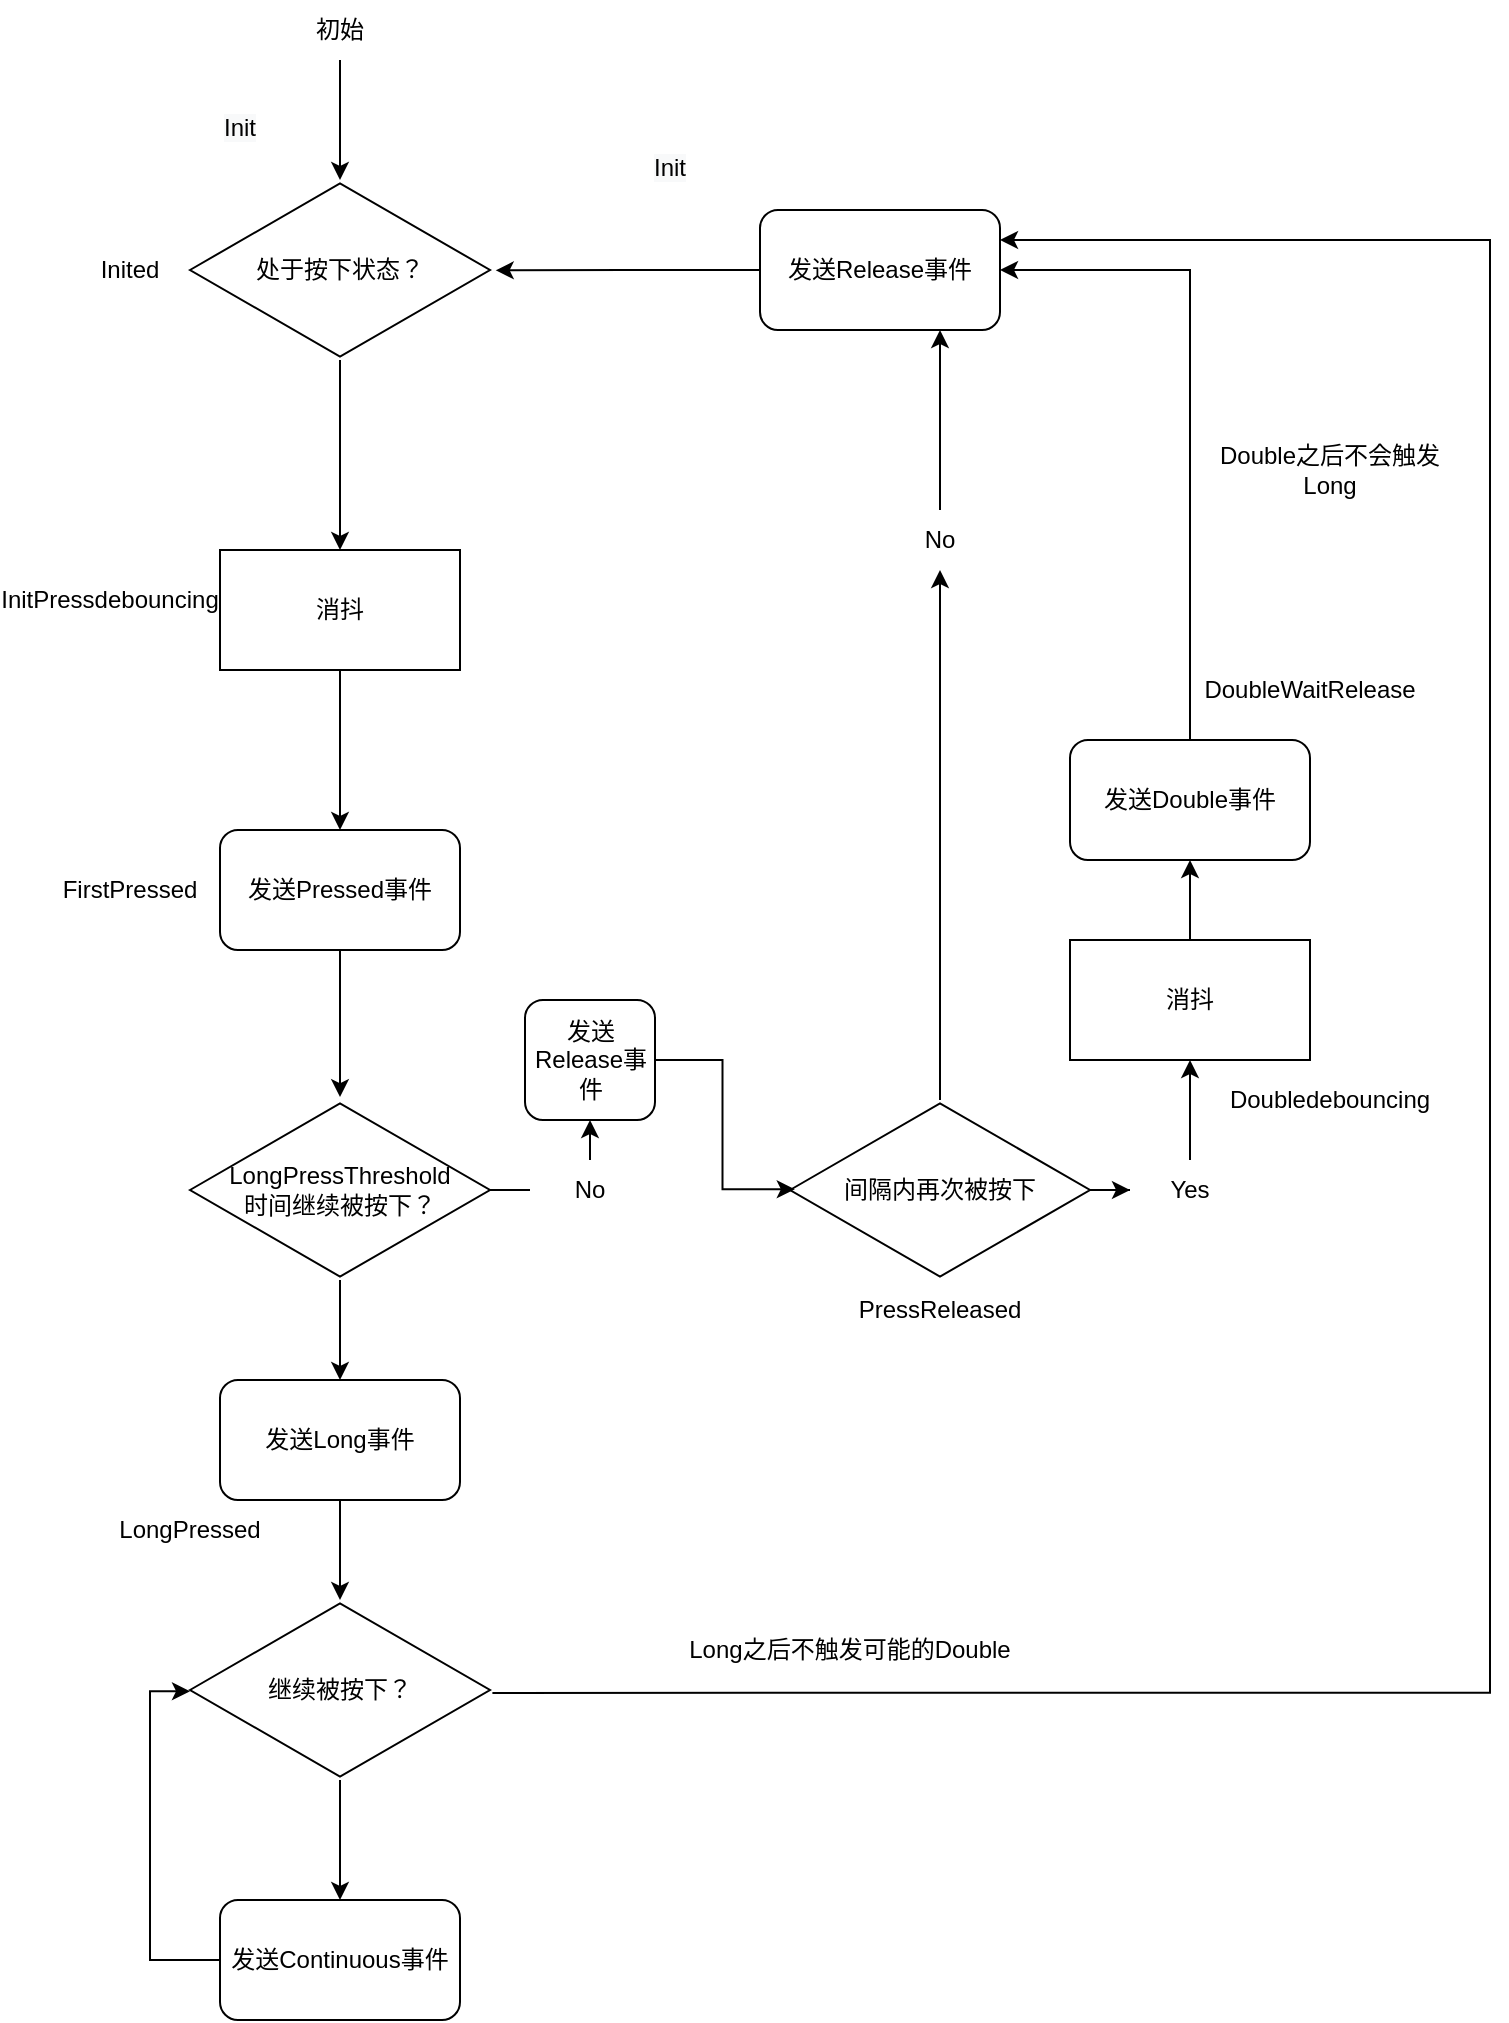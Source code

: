 <mxfile version="18.0.2" type="device"><diagram id="pOK2qBk4moxTYlAmbeDx" name="Page-1"><mxGraphModel dx="990" dy="555" grid="1" gridSize="10" guides="1" tooltips="1" connect="1" arrows="1" fold="1" page="1" pageScale="1" pageWidth="827" pageHeight="1169" math="0" shadow="0"><root><mxCell id="0"/><mxCell id="1" parent="0"/><mxCell id="nHw1TpxRYEEuxltfDH-S-7" value="" style="edgeStyle=orthogonalEdgeStyle;rounded=0;orthogonalLoop=1;jettySize=auto;html=1;" edge="1" parent="1" source="nHw1TpxRYEEuxltfDH-S-3" target="nHw1TpxRYEEuxltfDH-S-6"><mxGeometry relative="1" as="geometry"/></mxCell><mxCell id="nHw1TpxRYEEuxltfDH-S-3" value="处于按下状态？" style="html=1;whiteSpace=wrap;aspect=fixed;shape=isoRectangle;" vertex="1" parent="1"><mxGeometry x="110" y="110" width="150" height="90" as="geometry"/></mxCell><mxCell id="nHw1TpxRYEEuxltfDH-S-12" value="" style="edgeStyle=orthogonalEdgeStyle;rounded=0;orthogonalLoop=1;jettySize=auto;html=1;" edge="1" parent="1" source="nHw1TpxRYEEuxltfDH-S-6" target="nHw1TpxRYEEuxltfDH-S-11"><mxGeometry relative="1" as="geometry"/></mxCell><mxCell id="nHw1TpxRYEEuxltfDH-S-6" value="消抖" style="whiteSpace=wrap;html=1;" vertex="1" parent="1"><mxGeometry x="125" y="295" width="120" height="60" as="geometry"/></mxCell><mxCell id="nHw1TpxRYEEuxltfDH-S-14" style="edgeStyle=orthogonalEdgeStyle;rounded=0;orthogonalLoop=1;jettySize=auto;html=1;exitX=0.5;exitY=1;exitDx=0;exitDy=0;entryX=0.5;entryY=-0.016;entryDx=0;entryDy=0;entryPerimeter=0;" edge="1" parent="1" source="nHw1TpxRYEEuxltfDH-S-11" target="nHw1TpxRYEEuxltfDH-S-13"><mxGeometry relative="1" as="geometry"/></mxCell><mxCell id="nHw1TpxRYEEuxltfDH-S-11" value="发送Pressed事件" style="rounded=1;whiteSpace=wrap;html=1;" vertex="1" parent="1"><mxGeometry x="125" y="435" width="120" height="60" as="geometry"/></mxCell><mxCell id="nHw1TpxRYEEuxltfDH-S-39" value="" style="edgeStyle=orthogonalEdgeStyle;rounded=0;orthogonalLoop=1;jettySize=auto;html=1;" edge="1" parent="1" source="nHw1TpxRYEEuxltfDH-S-13" target="nHw1TpxRYEEuxltfDH-S-38"><mxGeometry relative="1" as="geometry"/></mxCell><mxCell id="nHw1TpxRYEEuxltfDH-S-13" value="LongPressThreshold&lt;br&gt;时间继续被按下？" style="html=1;whiteSpace=wrap;aspect=fixed;shape=isoRectangle;" vertex="1" parent="1"><mxGeometry x="110" y="570" width="150" height="90" as="geometry"/></mxCell><mxCell id="nHw1TpxRYEEuxltfDH-S-20" value="" style="edgeStyle=orthogonalEdgeStyle;rounded=0;orthogonalLoop=1;jettySize=auto;html=1;" edge="1" parent="1" source="nHw1TpxRYEEuxltfDH-S-15" target="nHw1TpxRYEEuxltfDH-S-19"><mxGeometry relative="1" as="geometry"/></mxCell><mxCell id="nHw1TpxRYEEuxltfDH-S-34" value="" style="edgeStyle=orthogonalEdgeStyle;rounded=0;orthogonalLoop=1;jettySize=auto;html=1;" edge="1" parent="1" source="nHw1TpxRYEEuxltfDH-S-15" target="nHw1TpxRYEEuxltfDH-S-31"><mxGeometry relative="1" as="geometry"/></mxCell><mxCell id="nHw1TpxRYEEuxltfDH-S-15" value="间隔内再次被按下" style="html=1;whiteSpace=wrap;aspect=fixed;shape=isoRectangle;" vertex="1" parent="1"><mxGeometry x="410" y="570" width="150" height="90" as="geometry"/></mxCell><mxCell id="nHw1TpxRYEEuxltfDH-S-57" style="edgeStyle=orthogonalEdgeStyle;rounded=0;orthogonalLoop=1;jettySize=auto;html=1;exitX=0.5;exitY=0;exitDx=0;exitDy=0;entryX=0.5;entryY=1;entryDx=0;entryDy=0;" edge="1" parent="1" source="nHw1TpxRYEEuxltfDH-S-17" target="nHw1TpxRYEEuxltfDH-S-56"><mxGeometry relative="1" as="geometry"/></mxCell><mxCell id="nHw1TpxRYEEuxltfDH-S-17" value="No" style="text;html=1;strokeColor=none;fillColor=none;align=center;verticalAlign=middle;whiteSpace=wrap;rounded=0;" vertex="1" parent="1"><mxGeometry x="280" y="600" width="60" height="30" as="geometry"/></mxCell><mxCell id="nHw1TpxRYEEuxltfDH-S-18" value="" style="edgeStyle=orthogonalEdgeStyle;rounded=0;orthogonalLoop=1;jettySize=auto;html=1;endArrow=none;" edge="1" parent="1" source="nHw1TpxRYEEuxltfDH-S-13" target="nHw1TpxRYEEuxltfDH-S-17"><mxGeometry relative="1" as="geometry"><mxPoint x="260" y="615" as="sourcePoint"/><mxPoint x="340" y="615" as="targetPoint"/></mxGeometry></mxCell><mxCell id="nHw1TpxRYEEuxltfDH-S-22" value="" style="edgeStyle=orthogonalEdgeStyle;rounded=0;orthogonalLoop=1;jettySize=auto;html=1;" edge="1" parent="1" source="nHw1TpxRYEEuxltfDH-S-19" target="nHw1TpxRYEEuxltfDH-S-21"><mxGeometry relative="1" as="geometry"/></mxCell><mxCell id="nHw1TpxRYEEuxltfDH-S-19" value="Yes" style="text;html=1;strokeColor=none;fillColor=none;align=center;verticalAlign=middle;whiteSpace=wrap;rounded=0;" vertex="1" parent="1"><mxGeometry x="580" y="600" width="60" height="30" as="geometry"/></mxCell><mxCell id="nHw1TpxRYEEuxltfDH-S-24" value="" style="edgeStyle=orthogonalEdgeStyle;rounded=0;orthogonalLoop=1;jettySize=auto;html=1;" edge="1" parent="1" source="nHw1TpxRYEEuxltfDH-S-21" target="nHw1TpxRYEEuxltfDH-S-23"><mxGeometry relative="1" as="geometry"/></mxCell><mxCell id="nHw1TpxRYEEuxltfDH-S-21" value="消抖" style="whiteSpace=wrap;html=1;" vertex="1" parent="1"><mxGeometry x="550" y="490" width="120" height="60" as="geometry"/></mxCell><mxCell id="nHw1TpxRYEEuxltfDH-S-26" value="" style="edgeStyle=orthogonalEdgeStyle;rounded=0;orthogonalLoop=1;jettySize=auto;html=1;entryX=1;entryY=0.5;entryDx=0;entryDy=0;exitX=0.5;exitY=0;exitDx=0;exitDy=0;" edge="1" parent="1" source="nHw1TpxRYEEuxltfDH-S-23" target="nHw1TpxRYEEuxltfDH-S-42"><mxGeometry relative="1" as="geometry"><mxPoint x="610" y="310" as="targetPoint"/></mxGeometry></mxCell><mxCell id="nHw1TpxRYEEuxltfDH-S-23" value="发送Double事件" style="rounded=1;whiteSpace=wrap;html=1;" vertex="1" parent="1"><mxGeometry x="550" y="390" width="120" height="60" as="geometry"/></mxCell><mxCell id="nHw1TpxRYEEuxltfDH-S-28" value="" style="edgeStyle=orthogonalEdgeStyle;rounded=0;orthogonalLoop=1;jettySize=auto;html=1;" edge="1" parent="1" source="nHw1TpxRYEEuxltfDH-S-27" target="nHw1TpxRYEEuxltfDH-S-3"><mxGeometry relative="1" as="geometry"/></mxCell><mxCell id="nHw1TpxRYEEuxltfDH-S-27" value="初始" style="text;html=1;strokeColor=none;fillColor=none;align=center;verticalAlign=middle;whiteSpace=wrap;rounded=0;" vertex="1" parent="1"><mxGeometry x="155" y="20" width="60" height="30" as="geometry"/></mxCell><mxCell id="nHw1TpxRYEEuxltfDH-S-35" style="edgeStyle=orthogonalEdgeStyle;rounded=0;orthogonalLoop=1;jettySize=auto;html=1;exitX=0.5;exitY=0;exitDx=0;exitDy=0;entryX=0.75;entryY=1;entryDx=0;entryDy=0;" edge="1" parent="1" source="nHw1TpxRYEEuxltfDH-S-31" target="nHw1TpxRYEEuxltfDH-S-42"><mxGeometry relative="1" as="geometry"/></mxCell><mxCell id="nHw1TpxRYEEuxltfDH-S-31" value="No" style="text;html=1;strokeColor=none;fillColor=none;align=center;verticalAlign=middle;whiteSpace=wrap;rounded=0;" vertex="1" parent="1"><mxGeometry x="455" y="275" width="60" height="30" as="geometry"/></mxCell><mxCell id="nHw1TpxRYEEuxltfDH-S-41" value="" style="edgeStyle=orthogonalEdgeStyle;rounded=0;orthogonalLoop=1;jettySize=auto;html=1;" edge="1" parent="1" source="nHw1TpxRYEEuxltfDH-S-38" target="nHw1TpxRYEEuxltfDH-S-40"><mxGeometry relative="1" as="geometry"/></mxCell><mxCell id="nHw1TpxRYEEuxltfDH-S-38" value="发送Long事件" style="rounded=1;whiteSpace=wrap;html=1;" vertex="1" parent="1"><mxGeometry x="125" y="710" width="120" height="60" as="geometry"/></mxCell><mxCell id="nHw1TpxRYEEuxltfDH-S-45" value="" style="edgeStyle=orthogonalEdgeStyle;rounded=0;orthogonalLoop=1;jettySize=auto;html=1;" edge="1" parent="1" source="nHw1TpxRYEEuxltfDH-S-40" target="nHw1TpxRYEEuxltfDH-S-44"><mxGeometry relative="1" as="geometry"/></mxCell><mxCell id="nHw1TpxRYEEuxltfDH-S-40" value="继续被按下？" style="html=1;whiteSpace=wrap;aspect=fixed;shape=isoRectangle;" vertex="1" parent="1"><mxGeometry x="110" y="820" width="150" height="90" as="geometry"/></mxCell><mxCell id="nHw1TpxRYEEuxltfDH-S-43" style="edgeStyle=orthogonalEdgeStyle;rounded=0;orthogonalLoop=1;jettySize=auto;html=1;exitX=0;exitY=0.5;exitDx=0;exitDy=0;entryX=1.019;entryY=0.502;entryDx=0;entryDy=0;entryPerimeter=0;" edge="1" parent="1" source="nHw1TpxRYEEuxltfDH-S-42" target="nHw1TpxRYEEuxltfDH-S-3"><mxGeometry relative="1" as="geometry"/></mxCell><mxCell id="nHw1TpxRYEEuxltfDH-S-42" value="发送Release事件" style="rounded=1;whiteSpace=wrap;html=1;" vertex="1" parent="1"><mxGeometry x="395" y="125" width="120" height="60" as="geometry"/></mxCell><mxCell id="nHw1TpxRYEEuxltfDH-S-46" style="edgeStyle=orthogonalEdgeStyle;rounded=0;orthogonalLoop=1;jettySize=auto;html=1;exitX=0;exitY=0.5;exitDx=0;exitDy=0;entryX=0;entryY=0.507;entryDx=0;entryDy=0;entryPerimeter=0;" edge="1" parent="1" source="nHw1TpxRYEEuxltfDH-S-44" target="nHw1TpxRYEEuxltfDH-S-40"><mxGeometry relative="1" as="geometry"/></mxCell><mxCell id="nHw1TpxRYEEuxltfDH-S-47" style="edgeStyle=orthogonalEdgeStyle;rounded=0;orthogonalLoop=1;jettySize=auto;html=1;exitX=1.008;exitY=0.516;exitDx=0;exitDy=0;entryX=1;entryY=0.25;entryDx=0;entryDy=0;exitPerimeter=0;" edge="1" parent="1" source="nHw1TpxRYEEuxltfDH-S-40" target="nHw1TpxRYEEuxltfDH-S-42"><mxGeometry relative="1" as="geometry"><mxPoint x="640" y="140" as="targetPoint"/><Array as="points"><mxPoint x="760" y="866"/><mxPoint x="760" y="140"/></Array></mxGeometry></mxCell><mxCell id="nHw1TpxRYEEuxltfDH-S-44" value="发送Continuous事件" style="rounded=1;whiteSpace=wrap;html=1;" vertex="1" parent="1"><mxGeometry x="125" y="970" width="120" height="60" as="geometry"/></mxCell><mxCell id="nHw1TpxRYEEuxltfDH-S-48" value="Inited" style="text;html=1;strokeColor=none;fillColor=none;align=center;verticalAlign=middle;whiteSpace=wrap;rounded=0;" vertex="1" parent="1"><mxGeometry x="50" y="140" width="60" height="30" as="geometry"/></mxCell><mxCell id="nHw1TpxRYEEuxltfDH-S-49" value="InitPressdebouncing" style="text;html=1;strokeColor=none;fillColor=none;align=center;verticalAlign=middle;whiteSpace=wrap;rounded=0;" vertex="1" parent="1"><mxGeometry x="40" y="305" width="60" height="30" as="geometry"/></mxCell><mxCell id="nHw1TpxRYEEuxltfDH-S-50" value="FirstPressed" style="text;html=1;strokeColor=none;fillColor=none;align=center;verticalAlign=middle;whiteSpace=wrap;rounded=0;" vertex="1" parent="1"><mxGeometry x="50" y="450" width="60" height="30" as="geometry"/></mxCell><mxCell id="nHw1TpxRYEEuxltfDH-S-51" value="PressReleased" style="text;html=1;strokeColor=none;fillColor=none;align=center;verticalAlign=middle;whiteSpace=wrap;rounded=0;" vertex="1" parent="1"><mxGeometry x="455" y="660" width="60" height="30" as="geometry"/></mxCell><mxCell id="nHw1TpxRYEEuxltfDH-S-52" value="Doubledebouncing" style="text;html=1;strokeColor=none;fillColor=none;align=center;verticalAlign=middle;whiteSpace=wrap;rounded=0;" vertex="1" parent="1"><mxGeometry x="650" y="555" width="60" height="30" as="geometry"/></mxCell><mxCell id="nHw1TpxRYEEuxltfDH-S-53" value="LongPressed" style="text;html=1;strokeColor=none;fillColor=none;align=center;verticalAlign=middle;whiteSpace=wrap;rounded=0;" vertex="1" parent="1"><mxGeometry x="80" y="770" width="60" height="30" as="geometry"/></mxCell><mxCell id="nHw1TpxRYEEuxltfDH-S-54" value="&lt;span style=&quot;color: rgb(0, 0, 0); font-family: Helvetica; font-size: 12px; font-style: normal; font-variant-ligatures: normal; font-variant-caps: normal; font-weight: 400; letter-spacing: normal; orphans: 2; text-align: center; text-indent: 0px; text-transform: none; widows: 2; word-spacing: 0px; -webkit-text-stroke-width: 0px; background-color: rgb(248, 249, 250); text-decoration-thickness: initial; text-decoration-style: initial; text-decoration-color: initial; float: none; display: inline !important;&quot;&gt;Init&lt;/span&gt;" style="text;whiteSpace=wrap;html=1;" vertex="1" parent="1"><mxGeometry x="340" y="90" width="50" height="30" as="geometry"/></mxCell><mxCell id="nHw1TpxRYEEuxltfDH-S-55" value="&lt;span style=&quot;color: rgb(0, 0, 0); font-family: Helvetica; font-size: 12px; font-style: normal; font-variant-ligatures: normal; font-variant-caps: normal; font-weight: 400; letter-spacing: normal; orphans: 2; text-align: center; text-indent: 0px; text-transform: none; widows: 2; word-spacing: 0px; -webkit-text-stroke-width: 0px; background-color: rgb(248, 249, 250); text-decoration-thickness: initial; text-decoration-style: initial; text-decoration-color: initial; float: none; display: inline !important;&quot;&gt;Init&lt;/span&gt;" style="text;whiteSpace=wrap;html=1;" vertex="1" parent="1"><mxGeometry x="125" y="70" width="50" height="30" as="geometry"/></mxCell><mxCell id="nHw1TpxRYEEuxltfDH-S-58" style="edgeStyle=orthogonalEdgeStyle;rounded=0;orthogonalLoop=1;jettySize=auto;html=1;exitX=1;exitY=0.5;exitDx=0;exitDy=0;entryX=0.016;entryY=0.496;entryDx=0;entryDy=0;entryPerimeter=0;" edge="1" parent="1" source="nHw1TpxRYEEuxltfDH-S-56" target="nHw1TpxRYEEuxltfDH-S-15"><mxGeometry relative="1" as="geometry"/></mxCell><mxCell id="nHw1TpxRYEEuxltfDH-S-56" value="发送Release事件" style="rounded=1;whiteSpace=wrap;html=1;" vertex="1" parent="1"><mxGeometry x="277.5" y="520" width="65" height="60" as="geometry"/></mxCell><mxCell id="nHw1TpxRYEEuxltfDH-S-59" value="Long之后不触发可能的Double" style="text;html=1;strokeColor=none;fillColor=none;align=center;verticalAlign=middle;whiteSpace=wrap;rounded=0;" vertex="1" parent="1"><mxGeometry x="330" y="830" width="220" height="30" as="geometry"/></mxCell><mxCell id="nHw1TpxRYEEuxltfDH-S-60" value="DoubleWaitRelease" style="text;html=1;strokeColor=none;fillColor=none;align=center;verticalAlign=middle;whiteSpace=wrap;rounded=0;" vertex="1" parent="1"><mxGeometry x="640" y="350" width="60" height="30" as="geometry"/></mxCell><mxCell id="nHw1TpxRYEEuxltfDH-S-61" value="Double之后不会触发Long" style="text;html=1;strokeColor=none;fillColor=none;align=center;verticalAlign=middle;whiteSpace=wrap;rounded=0;" vertex="1" parent="1"><mxGeometry x="620" y="240" width="120" height="30" as="geometry"/></mxCell></root></mxGraphModel></diagram></mxfile>